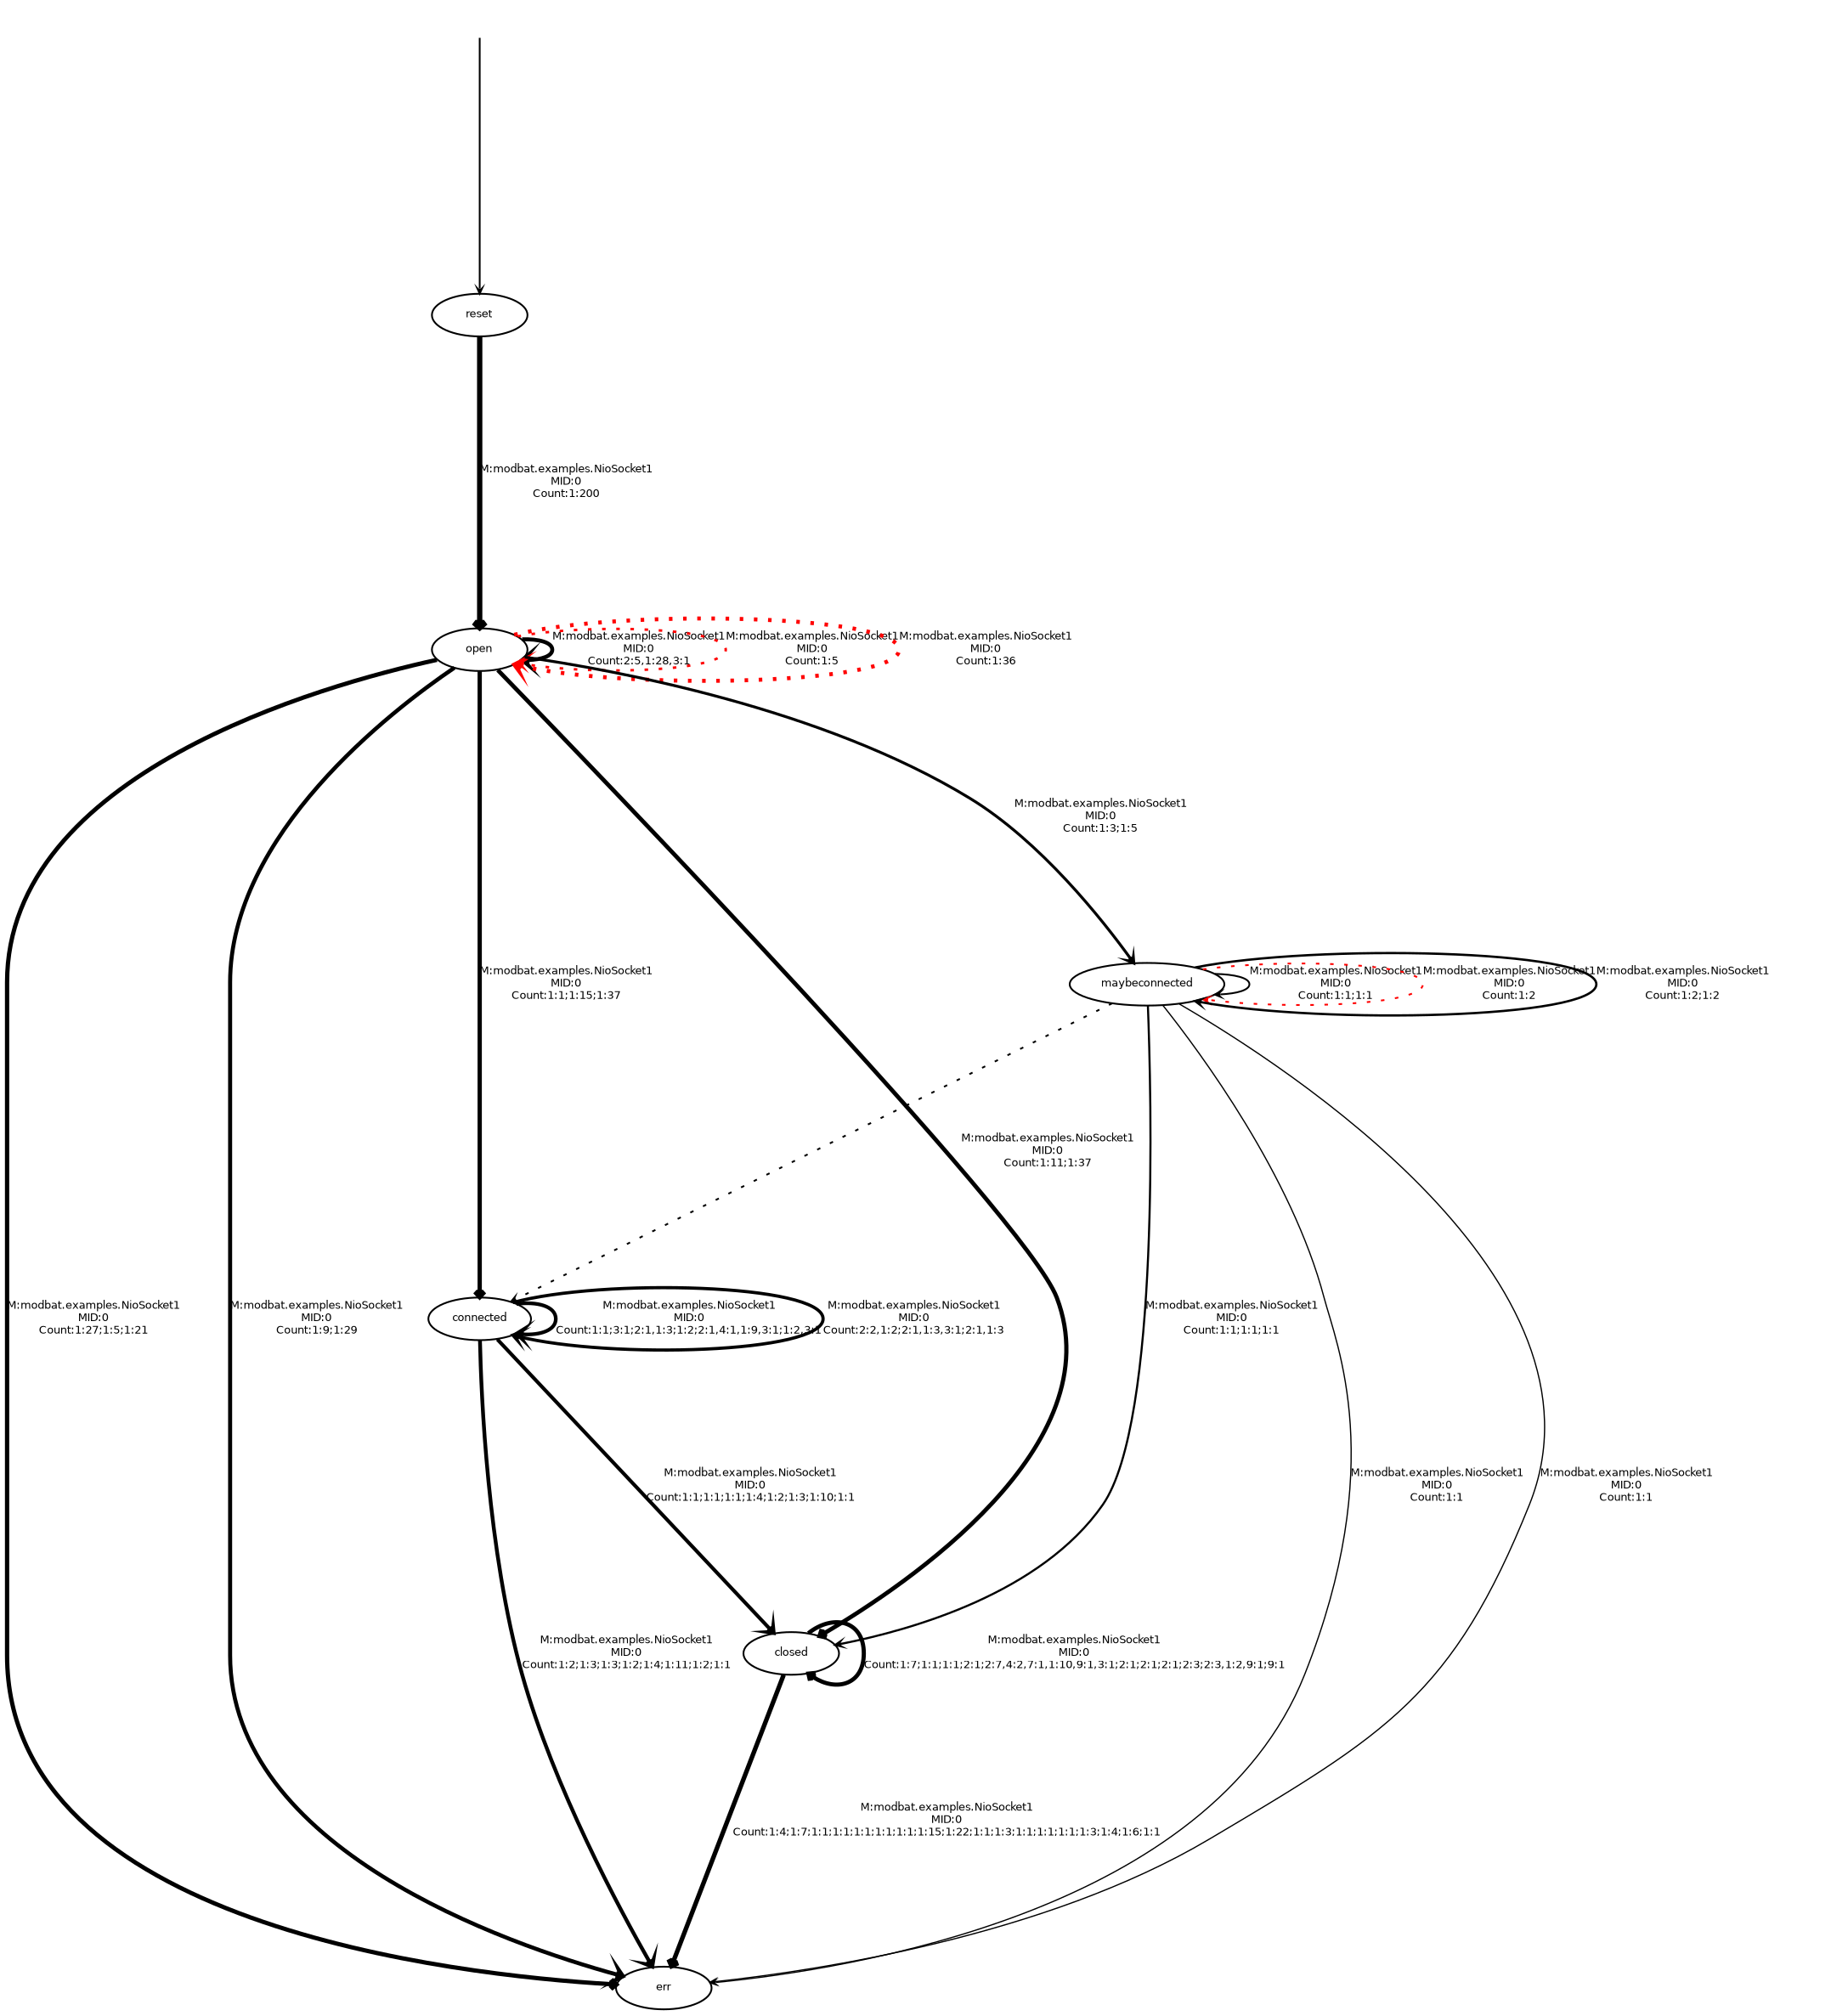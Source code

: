 digraph model {
  orientation = portrait;
  graph [ rankdir = "TB", ranksep="2", nodesep="0.2" ];
  node [ fontname = "Helvetica", fontsize="6.0", style=rounded, shape="ellipse", margin="0.07", height="0.1" ];
  edge [ fontname = "Helvetica", arrowsize=".3", arrowhead="vee", fontsize="6.0", margin="0.05" ];
None [shape=none, style=invis, width=0.1, height=0.1];
None->reset;
{rank = source; None}
reset->open[penwidth="3.0",label = "M:modbat.examples.NioSocket1\nMID:0\nCount:1:200"];
open->err[penwidth="2.423245873936808",label = "M:modbat.examples.NioSocket1\nMID:0\nCount:1:27;1:5;1:21"];
open->open[penwidth="2.230448921378274",label = "M:modbat.examples.NioSocket1\nMID:0\nCount:2:5,1:28,3:1"];
open->closed[penwidth="2.380211241711606",label = "M:modbat.examples.NioSocket1\nMID:0\nCount:1:11;1:37"];
closed->err[penwidth="2.568201724066995",label = "M:modbat.examples.NioSocket1\nMID:0\nCount:1:4;1:7;1:1;1:1;1:1;1:1;1:1;1:15;1:22;1:1;1:3;1:1;1:1;1:1;1:3;1:4;1:6;1:1"];
closed->closed[penwidth="2.3521825181113627",label = "M:modbat.examples.NioSocket1\nMID:0\nCount:1:7;1:1;1:1;2:1;2:7,4:2,7:1,1:10,9:1,3:1;2:1;2:1;2:1;2:3;2:3,1:2,9:1;9:1"];
open->maybeconnected[penwidth="1.6020599913279625",label = "M:modbat.examples.NioSocket1\nMID:0\nCount:1:3;1:5"];
maybeconnected->err[penwidth="0.6989700043360187",label = "M:modbat.examples.NioSocket1\nMID:0\nCount:1:1"];
maybeconnected->closed[penwidth="1.1760912590556813",label = "M:modbat.examples.NioSocket1\nMID:0\nCount:1:1;1:1;1:1"];
maybeconnected->err[penwidth="0.6989700043360187",label = "M:modbat.examples.NioSocket1\nMID:0\nCount:1:1"];
open->open[style=dotted, color=red,penwidth="1.3979400086720375",label = "M:modbat.examples.NioSocket1\nMID:0\nCount:1:5"];
maybeconnected->maybeconnected[penwidth="1.0",label = "M:modbat.examples.NioSocket1\nMID:0\nCount:1:1;1:1"];
maybeconnected->maybeconnected[style=dotted, color=red,penwidth="1.0",label = "M:modbat.examples.NioSocket1\nMID:0\nCount:1:2"];
maybeconnected->maybeconnected[penwidth="1.3010299956639813",label = "M:modbat.examples.NioSocket1\nMID:0\nCount:1:2;1:2"];
maybeconnected->connected[style=dotted];
connected->err[penwidth="2.146128035678238",label = "M:modbat.examples.NioSocket1\nMID:0\nCount:1:2;1:3;1:3;1:2;1:4;1:11;1:2;1:1"];
connected->connected[penwidth="2.060697840353612",label = "M:modbat.examples.NioSocket1\nMID:0\nCount:1:1;3:1;2:1,1:3;1:2;2:1,4:1,1:9,3:1;1:2,3:1"];
connected->closed[penwidth="2.060697840353612",label = "M:modbat.examples.NioSocket1\nMID:0\nCount:1:1;1:1;1:1;1:4;1:2;1:3;1:10;1:1"];
open->err[penwidth="2.278753600952829",label = "M:modbat.examples.NioSocket1\nMID:0\nCount:1:9;1:29"];
open->connected[penwidth="2.423245873936808",label = "M:modbat.examples.NioSocket1\nMID:0\nCount:1:1;1:15;1:37"];
open->open[style=dotted, color=red,penwidth="2.255272505103306",label = "M:modbat.examples.NioSocket1\nMID:0\nCount:1:36"];
connected->connected[penwidth="1.8129133566428557",label = "M:modbat.examples.NioSocket1\nMID:0\nCount:2:2,1:2;2:1,1:3,3:1;2:1,1:3"];
}

